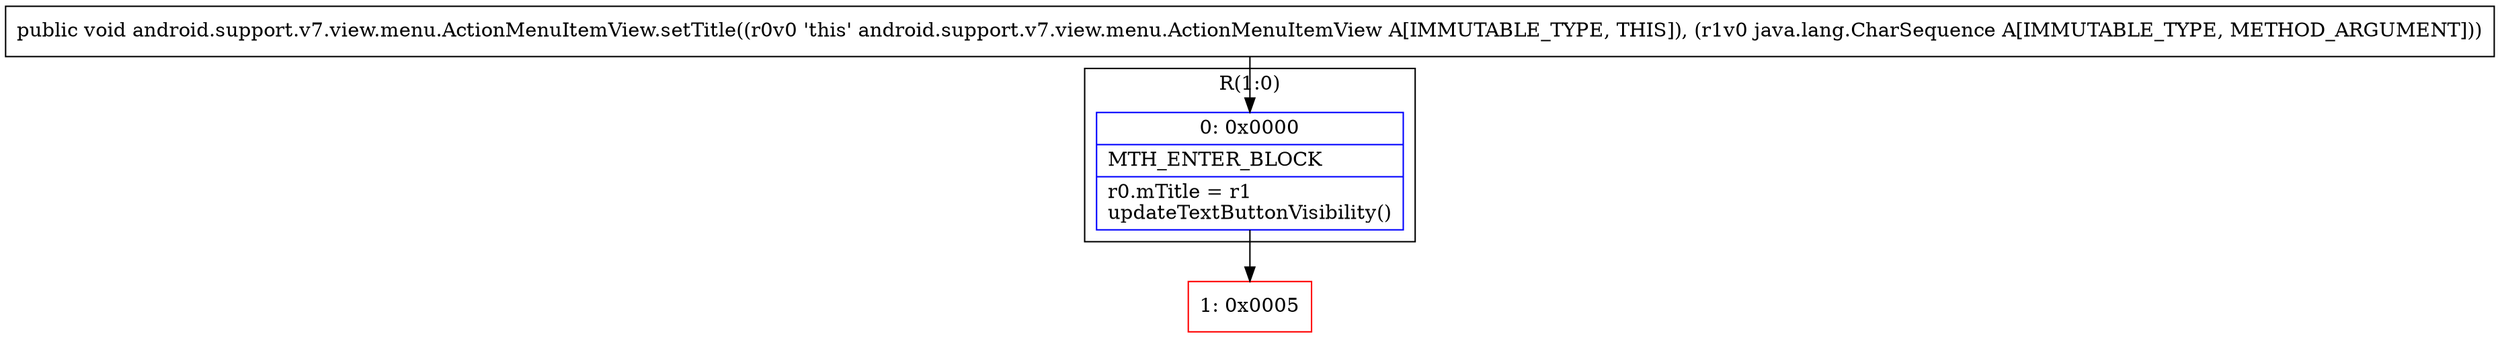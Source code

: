 digraph "CFG forandroid.support.v7.view.menu.ActionMenuItemView.setTitle(Ljava\/lang\/CharSequence;)V" {
subgraph cluster_Region_431312564 {
label = "R(1:0)";
node [shape=record,color=blue];
Node_0 [shape=record,label="{0\:\ 0x0000|MTH_ENTER_BLOCK\l|r0.mTitle = r1\lupdateTextButtonVisibility()\l}"];
}
Node_1 [shape=record,color=red,label="{1\:\ 0x0005}"];
MethodNode[shape=record,label="{public void android.support.v7.view.menu.ActionMenuItemView.setTitle((r0v0 'this' android.support.v7.view.menu.ActionMenuItemView A[IMMUTABLE_TYPE, THIS]), (r1v0 java.lang.CharSequence A[IMMUTABLE_TYPE, METHOD_ARGUMENT])) }"];
MethodNode -> Node_0;
Node_0 -> Node_1;
}

